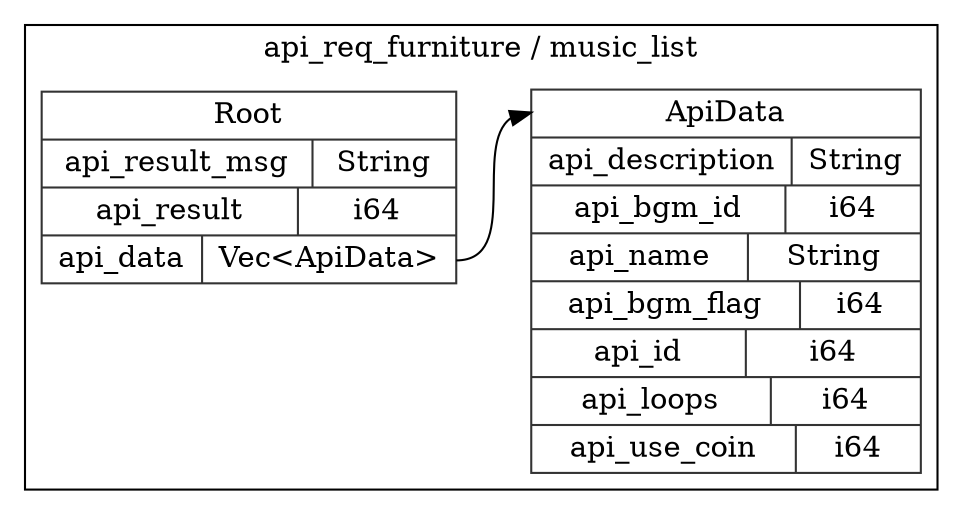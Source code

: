 digraph {
  rankdir=LR;
  subgraph cluster_0 {
    label="api_req_furniture / music_list";
    node [style="filled", color=white, style="solid", color=gray20];
    api_req_furniture__music_list__Root [label="<Root> Root  | { api_result_msg | <api_result_msg> String } | { api_result | <api_result> i64 } | { api_data | <api_data> Vec\<ApiData\> }", shape=record];
    api_req_furniture__music_list__ApiData;
    api_req_furniture__music_list__Root:api_data:e -> api_req_furniture__music_list__ApiData:ApiData:w;
    api_req_furniture__music_list__ApiData [label="<ApiData> ApiData  | { api_description | <api_description> String } | { api_bgm_id | <api_bgm_id> i64 } | { api_name | <api_name> String } | { api_bgm_flag | <api_bgm_flag> i64 } | { api_id | <api_id> i64 } | { api_loops | <api_loops> i64 } | { api_use_coin | <api_use_coin> i64 }", shape=record];
  }
}
